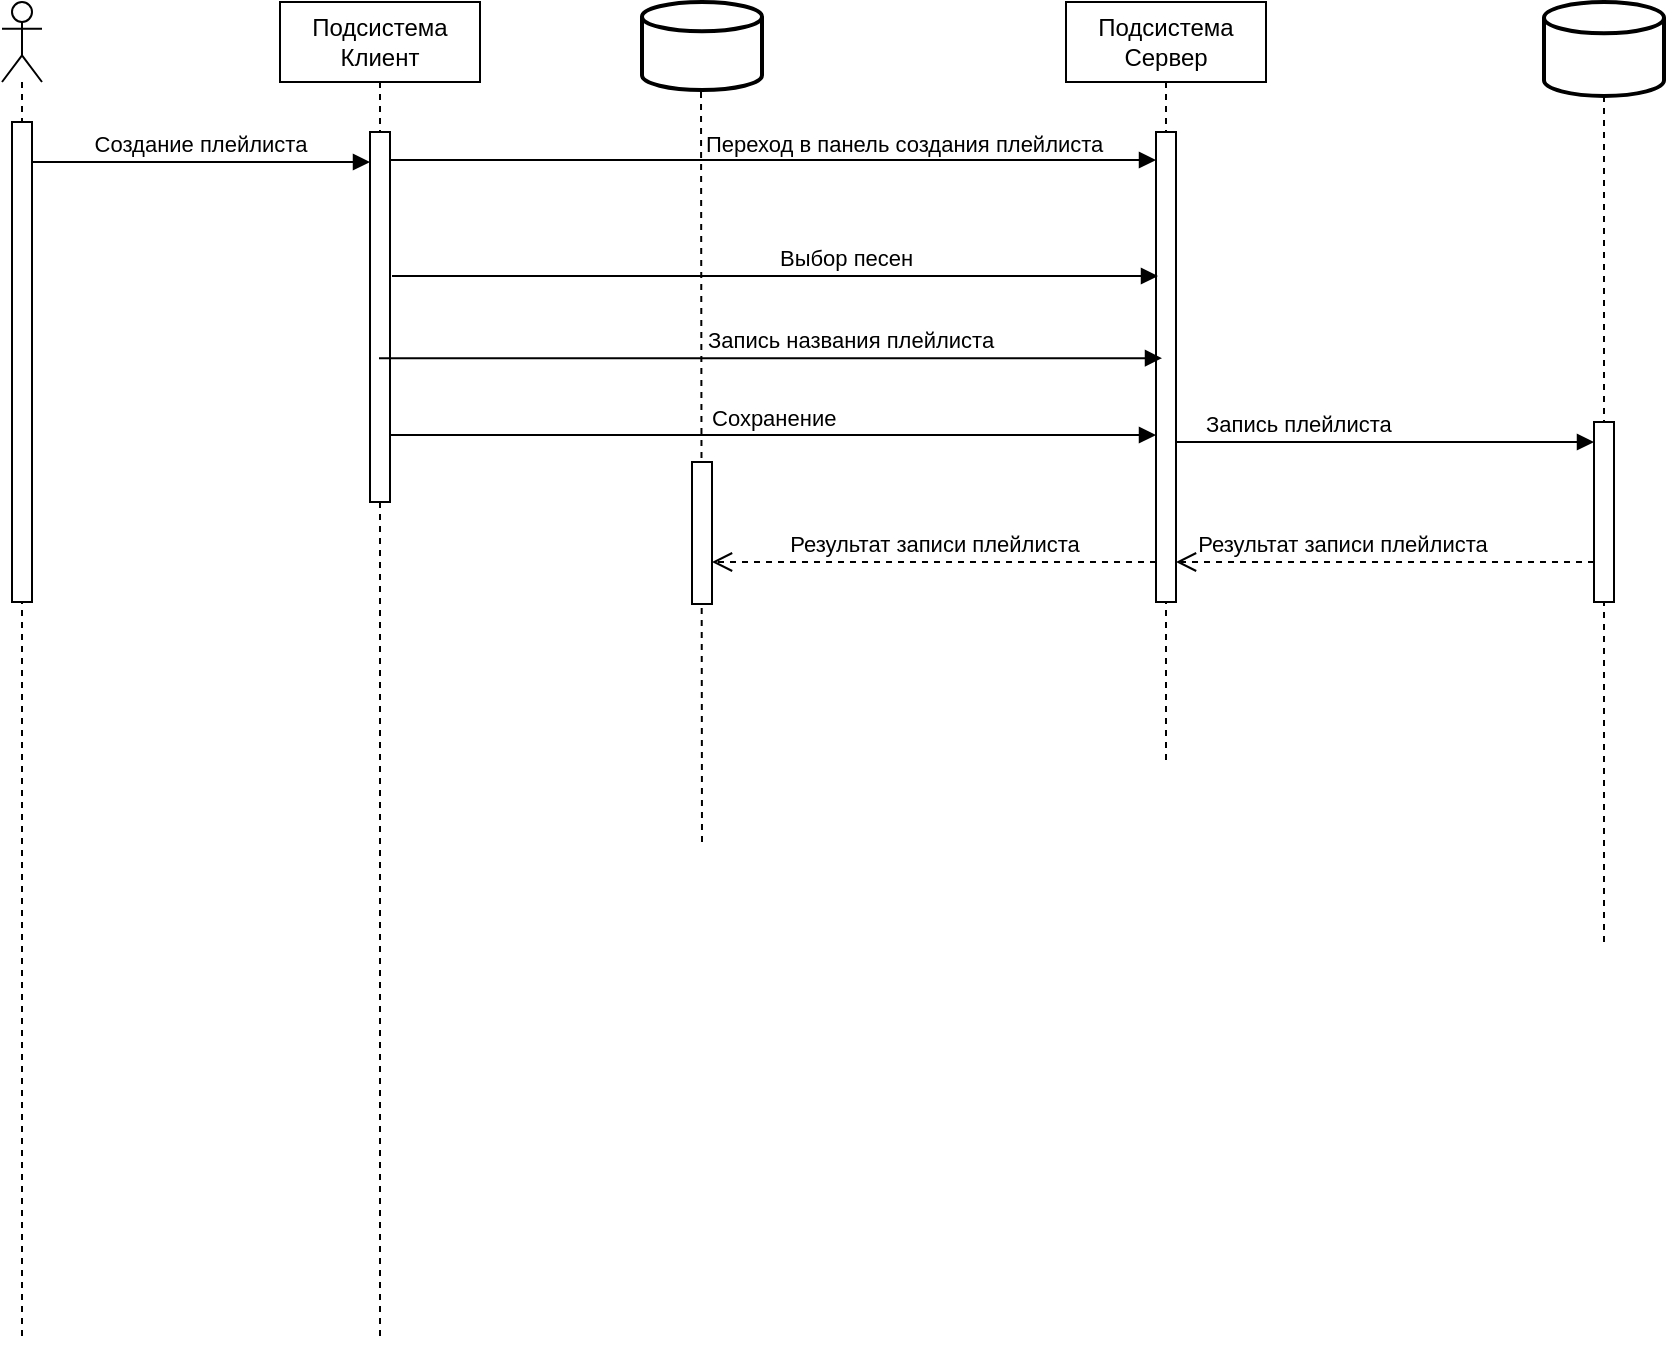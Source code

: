 <mxfile version="26.0.6">
  <diagram name="Page-1" id="2YBvvXClWsGukQMizWep">
    <mxGraphModel dx="1218" dy="782" grid="1" gridSize="10" guides="1" tooltips="1" connect="1" arrows="1" fold="1" page="1" pageScale="1" pageWidth="850" pageHeight="1100" math="0" shadow="0">
      <root>
        <mxCell id="0" />
        <mxCell id="1" parent="0" />
        <mxCell id="nBn6s63UK72njLBzsHgw-1" value="&lt;div&gt;Подсистема&lt;br&gt;&lt;/div&gt;&lt;div&gt;Клиент&lt;/div&gt;" style="shape=umlLifeline;perimeter=lifelinePerimeter;whiteSpace=wrap;html=1;container=0;dropTarget=0;collapsible=0;recursiveResize=0;outlineConnect=0;portConstraint=eastwest;newEdgeStyle={&quot;edgeStyle&quot;:&quot;elbowEdgeStyle&quot;,&quot;elbow&quot;:&quot;vertical&quot;,&quot;curved&quot;:0,&quot;rounded&quot;:0};" parent="1" vertex="1">
          <mxGeometry x="199" y="40" width="100" height="670" as="geometry" />
        </mxCell>
        <mxCell id="nBn6s63UK72njLBzsHgw-3" value="" style="html=1;points=[];perimeter=orthogonalPerimeter;outlineConnect=0;targetShapes=umlLifeline;portConstraint=eastwest;newEdgeStyle={&quot;edgeStyle&quot;:&quot;elbowEdgeStyle&quot;,&quot;elbow&quot;:&quot;vertical&quot;,&quot;curved&quot;:0,&quot;rounded&quot;:0};" parent="nBn6s63UK72njLBzsHgw-1" vertex="1">
          <mxGeometry x="45" y="65" width="10" height="185" as="geometry" />
        </mxCell>
        <mxCell id="nBn6s63UK72njLBzsHgw-6" value="&lt;div&gt;Подсистема&lt;br&gt;&lt;/div&gt;&lt;div&gt;Сервер&lt;/div&gt;" style="shape=umlLifeline;perimeter=lifelinePerimeter;whiteSpace=wrap;html=1;container=0;dropTarget=0;collapsible=0;recursiveResize=0;outlineConnect=0;portConstraint=eastwest;newEdgeStyle={&quot;edgeStyle&quot;:&quot;elbowEdgeStyle&quot;,&quot;elbow&quot;:&quot;vertical&quot;,&quot;curved&quot;:0,&quot;rounded&quot;:0};" parent="1" vertex="1">
          <mxGeometry x="592" y="40" width="100" height="380" as="geometry" />
        </mxCell>
        <mxCell id="nBn6s63UK72njLBzsHgw-7" value="" style="html=1;points=[];perimeter=orthogonalPerimeter;outlineConnect=0;targetShapes=umlLifeline;portConstraint=eastwest;newEdgeStyle={&quot;edgeStyle&quot;:&quot;elbowEdgeStyle&quot;,&quot;elbow&quot;:&quot;vertical&quot;,&quot;curved&quot;:0,&quot;rounded&quot;:0};" parent="nBn6s63UK72njLBzsHgw-6" vertex="1">
          <mxGeometry x="45" y="70" width="10" height="70" as="geometry" />
        </mxCell>
        <mxCell id="nBn6s63UK72njLBzsHgw-8" value="" style="html=1;points=[];perimeter=orthogonalPerimeter;outlineConnect=0;targetShapes=umlLifeline;portConstraint=eastwest;newEdgeStyle={&quot;edgeStyle&quot;:&quot;elbowEdgeStyle&quot;,&quot;elbow&quot;:&quot;vertical&quot;,&quot;curved&quot;:0,&quot;rounded&quot;:0};" parent="nBn6s63UK72njLBzsHgw-6" vertex="1">
          <mxGeometry x="45" y="65" width="10" height="235" as="geometry" />
        </mxCell>
        <mxCell id="nBn6s63UK72njLBzsHgw-11" value="" style="shape=umlLifeline;perimeter=lifelinePerimeter;whiteSpace=wrap;html=1;container=1;dropTarget=0;collapsible=0;recursiveResize=0;outlineConnect=0;portConstraint=eastwest;newEdgeStyle={&quot;curved&quot;:0,&quot;rounded&quot;:0};participant=umlActor;" parent="1" vertex="1">
          <mxGeometry x="60" y="40" width="20" height="670" as="geometry" />
        </mxCell>
        <mxCell id="nBn6s63UK72njLBzsHgw-12" value="" style="html=1;points=[[0,0,0,0,5],[0,1,0,0,-5],[1,0,0,0,5],[1,1,0,0,-5]];perimeter=orthogonalPerimeter;outlineConnect=0;targetShapes=umlLifeline;portConstraint=eastwest;newEdgeStyle={&quot;curved&quot;:0,&quot;rounded&quot;:0};" parent="nBn6s63UK72njLBzsHgw-11" vertex="1">
          <mxGeometry x="5" y="60" width="10" height="240" as="geometry" />
        </mxCell>
        <mxCell id="nBn6s63UK72njLBzsHgw-17" value="Переход в панель создания плейлиста" style="html=1;verticalAlign=bottom;endArrow=block;curved=0;rounded=0;align=left;" parent="1" edge="1">
          <mxGeometry x="-0.185" y="-1" width="80" relative="1" as="geometry">
            <mxPoint x="254" y="119" as="sourcePoint" />
            <mxPoint x="637" y="119" as="targetPoint" />
            <mxPoint as="offset" />
          </mxGeometry>
        </mxCell>
        <mxCell id="nBn6s63UK72njLBzsHgw-18" value="" style="strokeWidth=2;html=1;shape=mxgraph.flowchart.database;whiteSpace=wrap;" parent="1" vertex="1">
          <mxGeometry x="831" y="40" width="60" height="47" as="geometry" />
        </mxCell>
        <mxCell id="nBn6s63UK72njLBzsHgw-22" value="Результат записи плейлиста" style="html=1;verticalAlign=bottom;endArrow=open;dashed=1;endSize=8;curved=0;rounded=0;" parent="1" edge="1">
          <mxGeometry x="0.206" relative="1" as="geometry">
            <mxPoint x="856" y="320" as="sourcePoint" />
            <mxPoint x="647" y="320" as="targetPoint" />
            <mxPoint as="offset" />
          </mxGeometry>
        </mxCell>
        <mxCell id="nBn6s63UK72njLBzsHgw-23" value="" style="endArrow=none;dashed=1;html=1;rounded=0;" parent="1" edge="1">
          <mxGeometry width="50" height="50" relative="1" as="geometry">
            <mxPoint x="410" y="460" as="sourcePoint" />
            <mxPoint x="409.5" y="80" as="targetPoint" />
          </mxGeometry>
        </mxCell>
        <mxCell id="nBn6s63UK72njLBzsHgw-24" value="" style="strokeWidth=2;html=1;shape=mxgraph.flowchart.database;whiteSpace=wrap;" parent="1" vertex="1">
          <mxGeometry x="380" y="40" width="60" height="44" as="geometry" />
        </mxCell>
        <mxCell id="nBn6s63UK72njLBzsHgw-31" value="Выбор песен" style="html=1;verticalAlign=bottom;endArrow=block;curved=0;rounded=0;align=left;" parent="1" edge="1">
          <mxGeometry width="80" relative="1" as="geometry">
            <mxPoint x="255" y="177" as="sourcePoint" />
            <mxPoint x="638" y="177" as="targetPoint" />
          </mxGeometry>
        </mxCell>
        <mxCell id="nBn6s63UK72njLBzsHgw-33" value="&lt;div align=&quot;center&quot;&gt;Запись плейлиста&lt;br&gt;&lt;/div&gt;" style="html=1;verticalAlign=bottom;endArrow=block;curved=0;rounded=0;align=left;" parent="1" edge="1">
          <mxGeometry x="-0.876" width="80" relative="1" as="geometry">
            <mxPoint x="647" y="260" as="sourcePoint" />
            <mxPoint x="856" y="260.0" as="targetPoint" />
            <mxPoint as="offset" />
          </mxGeometry>
        </mxCell>
        <mxCell id="nBn6s63UK72njLBzsHgw-37" value="" style="html=1;points=[];perimeter=orthogonalPerimeter;outlineConnect=0;targetShapes=umlLifeline;portConstraint=eastwest;newEdgeStyle={&quot;edgeStyle&quot;:&quot;elbowEdgeStyle&quot;,&quot;elbow&quot;:&quot;vertical&quot;,&quot;curved&quot;:0,&quot;rounded&quot;:0};" parent="1" vertex="1">
          <mxGeometry x="405" y="270" width="10" height="71" as="geometry" />
        </mxCell>
        <mxCell id="nBn6s63UK72njLBzsHgw-38" value="Результат записи плейлиста" style="html=1;verticalAlign=bottom;endArrow=open;dashed=1;endSize=8;curved=0;rounded=0;" parent="1" edge="1">
          <mxGeometry x="0.0" relative="1" as="geometry">
            <mxPoint x="637" y="320" as="sourcePoint" />
            <mxPoint x="415" y="320" as="targetPoint" />
            <mxPoint as="offset" />
          </mxGeometry>
        </mxCell>
        <mxCell id="nBn6s63UK72njLBzsHgw-40" value="Создание плейлиста" style="html=1;verticalAlign=bottom;endArrow=block;curved=0;rounded=0;" parent="1" edge="1">
          <mxGeometry x="-0.004" width="80" relative="1" as="geometry">
            <mxPoint x="75" y="120.0" as="sourcePoint" />
            <mxPoint x="244" y="120.0" as="targetPoint" />
            <mxPoint as="offset" />
          </mxGeometry>
        </mxCell>
        <mxCell id="cDB2vKDaeKUZGE1OYgD3-1" value="&lt;div&gt;Запись названия плейлиста&lt;/div&gt;" style="html=1;verticalAlign=bottom;endArrow=block;curved=0;rounded=0;align=left;entryX=0.3;entryY=0.424;entryDx=0;entryDy=0;entryPerimeter=0;" edge="1" parent="1">
          <mxGeometry x="-0.175" width="80" relative="1" as="geometry">
            <mxPoint x="248.5" y="218.08" as="sourcePoint" />
            <mxPoint x="640" y="218.08" as="targetPoint" />
            <mxPoint x="1" as="offset" />
          </mxGeometry>
        </mxCell>
        <mxCell id="cDB2vKDaeKUZGE1OYgD3-2" value="Сохранение" style="html=1;verticalAlign=bottom;endArrow=block;curved=0;rounded=0;align=left;" edge="1" parent="1">
          <mxGeometry x="-0.175" width="80" relative="1" as="geometry">
            <mxPoint x="254" y="256.5" as="sourcePoint" />
            <mxPoint x="637" y="256.5" as="targetPoint" />
            <mxPoint x="1" as="offset" />
          </mxGeometry>
        </mxCell>
        <mxCell id="cDB2vKDaeKUZGE1OYgD3-3" value="" style="endArrow=none;dashed=1;html=1;rounded=0;" edge="1" parent="1" target="nBn6s63UK72njLBzsHgw-18">
          <mxGeometry width="50" height="50" relative="1" as="geometry">
            <mxPoint x="861" y="510" as="sourcePoint" />
            <mxPoint x="861" y="180" as="targetPoint" />
          </mxGeometry>
        </mxCell>
        <mxCell id="nBn6s63UK72njLBzsHgw-28" value="" style="html=1;points=[];perimeter=orthogonalPerimeter;outlineConnect=0;targetShapes=umlLifeline;portConstraint=eastwest;newEdgeStyle={&quot;edgeStyle&quot;:&quot;elbowEdgeStyle&quot;,&quot;elbow&quot;:&quot;vertical&quot;,&quot;curved&quot;:0,&quot;rounded&quot;:0};" parent="1" vertex="1">
          <mxGeometry x="856" y="250" width="10" height="90" as="geometry" />
        </mxCell>
      </root>
    </mxGraphModel>
  </diagram>
</mxfile>
